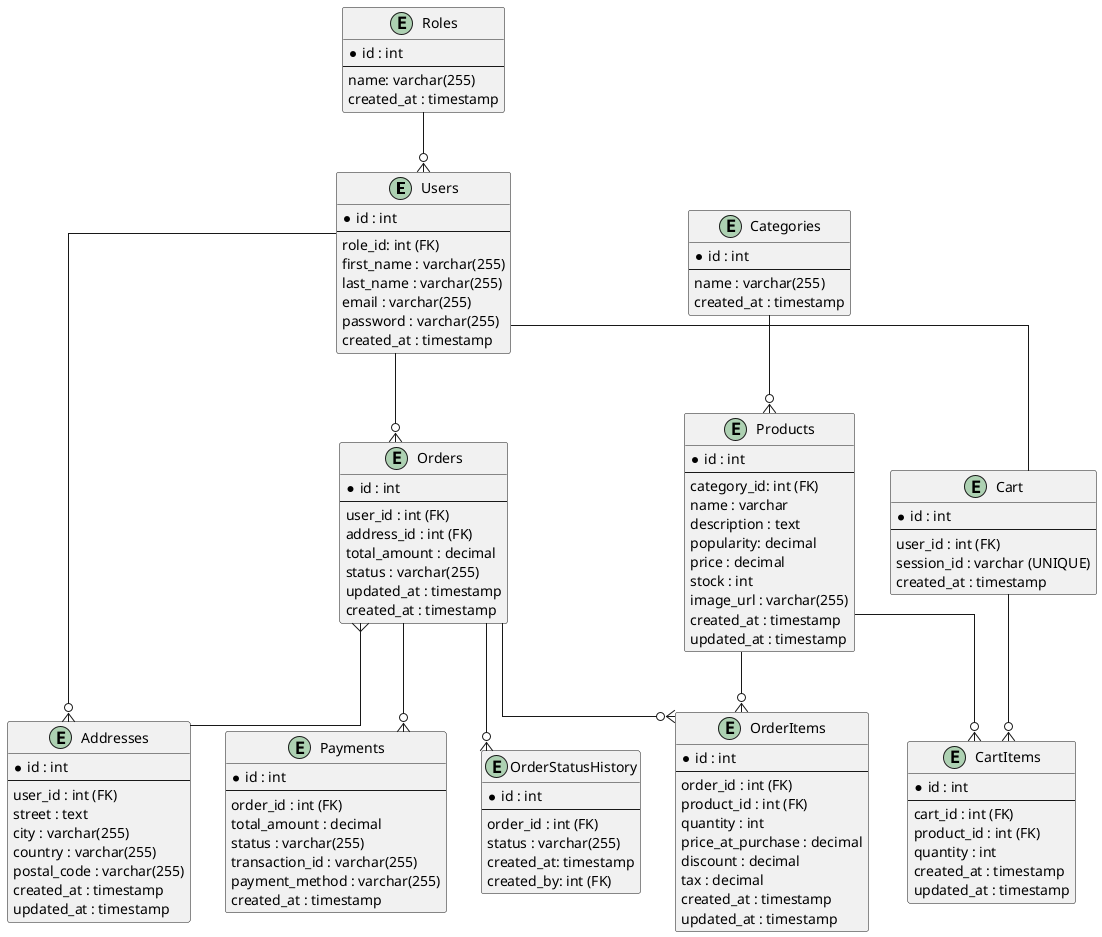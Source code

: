 @startuml
'https://plantuml.com/class-diagram

skinparam linetype ortho
skinparam layout NewLine

entity "Users" {
  *id : int
  --
  role_id: int (FK)
  first_name : varchar(255)
  last_name : varchar(255)
  email : varchar(255)
  password : varchar(255)
  created_at : timestamp
}

entity "Roles" {
  *id : int
  --
  name: varchar(255)
  created_at : timestamp
}

entity "Products" {
  *id : int
  --
  category_id: int (FK)
  name : varchar
  description : text
  popularity: decimal
  price : decimal
  stock : int
  image_url : varchar(255)
  created_at : timestamp
  updated_at : timestamp
}

entity "Categories" {
  *id : int
  --
  name : varchar(255)
  created_at : timestamp
}

entity "Cart" {
  *id : int
  --
  user_id : int (FK)
  session_id : varchar (UNIQUE)
  created_at : timestamp
}

entity "CartItems" {
  *id : int
  --
  cart_id : int (FK)
  product_id : int (FK)
  quantity : int
  created_at : timestamp
  updated_at : timestamp
}

entity "Orders" {
  *id : int
  --
  user_id : int (FK)
  address_id : int (FK)
  total_amount : decimal
  status : varchar(255)
  updated_at : timestamp
  created_at : timestamp
}

entity "Addresses" {
  *id : int
  --
  user_id : int (FK)
  street : text
  city : varchar(255)
  country : varchar(255)
  postal_code : varchar(255)
  created_at : timestamp
  updated_at : timestamp
}

entity "OrderItems" {
  *id : int
  --
  order_id : int (FK)
  product_id : int (FK)
  quantity : int
  price_at_purchase : decimal
  discount : decimal
  tax : decimal
  created_at : timestamp
  updated_at : timestamp
}

entity "OrderStatusHistory" {
  *id : int
  --
  order_id : int (FK)
  status : varchar(255)
  created_at: timestamp
  created_by: int (FK)
}

entity "Payments" {
  *id : int
  --
  order_id : int (FK)
  total_amount : decimal
  status : varchar(255)
  transaction_id : varchar(255)
  payment_method : varchar(255)
  created_at : timestamp
}

' Relationships
Users --o{ Orders
Users -- Cart
Users --o{ Addresses
Roles --o{ Users
Cart --o{ CartItems
Orders --o{ OrderItems
Products --o{ OrderItems
Categories --o{ Products
Products --o{ CartItems
Orders --o{ Payments
Orders --o{ OrderStatusHistory
Orders }--Addresses

' Location on the diagram
Users -[hidden]-> Orders
Users -[hidden]-> Cart
Orders -[hidden]-> Payments
Cart -[hidden]-> CartItems
Products -[hidden]-> CartItems
Products -[hidden]-> OrderItems
Orders -[hidden]-> OrderItems
Orders -[hidden]-> OrderStatusHistory
OrderStatusHistory -[hidden]-> Users
Orders -[hidden]-> Addresses
Users -[hidden]-> Addresses


@enduml